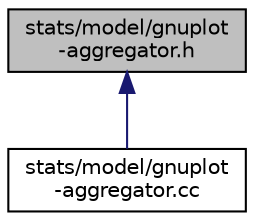 digraph "stats/model/gnuplot-aggregator.h"
{
  edge [fontname="Helvetica",fontsize="10",labelfontname="Helvetica",labelfontsize="10"];
  node [fontname="Helvetica",fontsize="10",shape=record];
  Node1 [label="stats/model/gnuplot\l-aggregator.h",height=0.2,width=0.4,color="black", fillcolor="grey75", style="filled", fontcolor="black"];
  Node1 -> Node2 [dir="back",color="midnightblue",fontsize="10",style="solid"];
  Node2 [label="stats/model/gnuplot\l-aggregator.cc",height=0.2,width=0.4,color="black", fillcolor="white", style="filled",URL="$d4/d6b/gnuplot-aggregator_8cc.html"];
}
